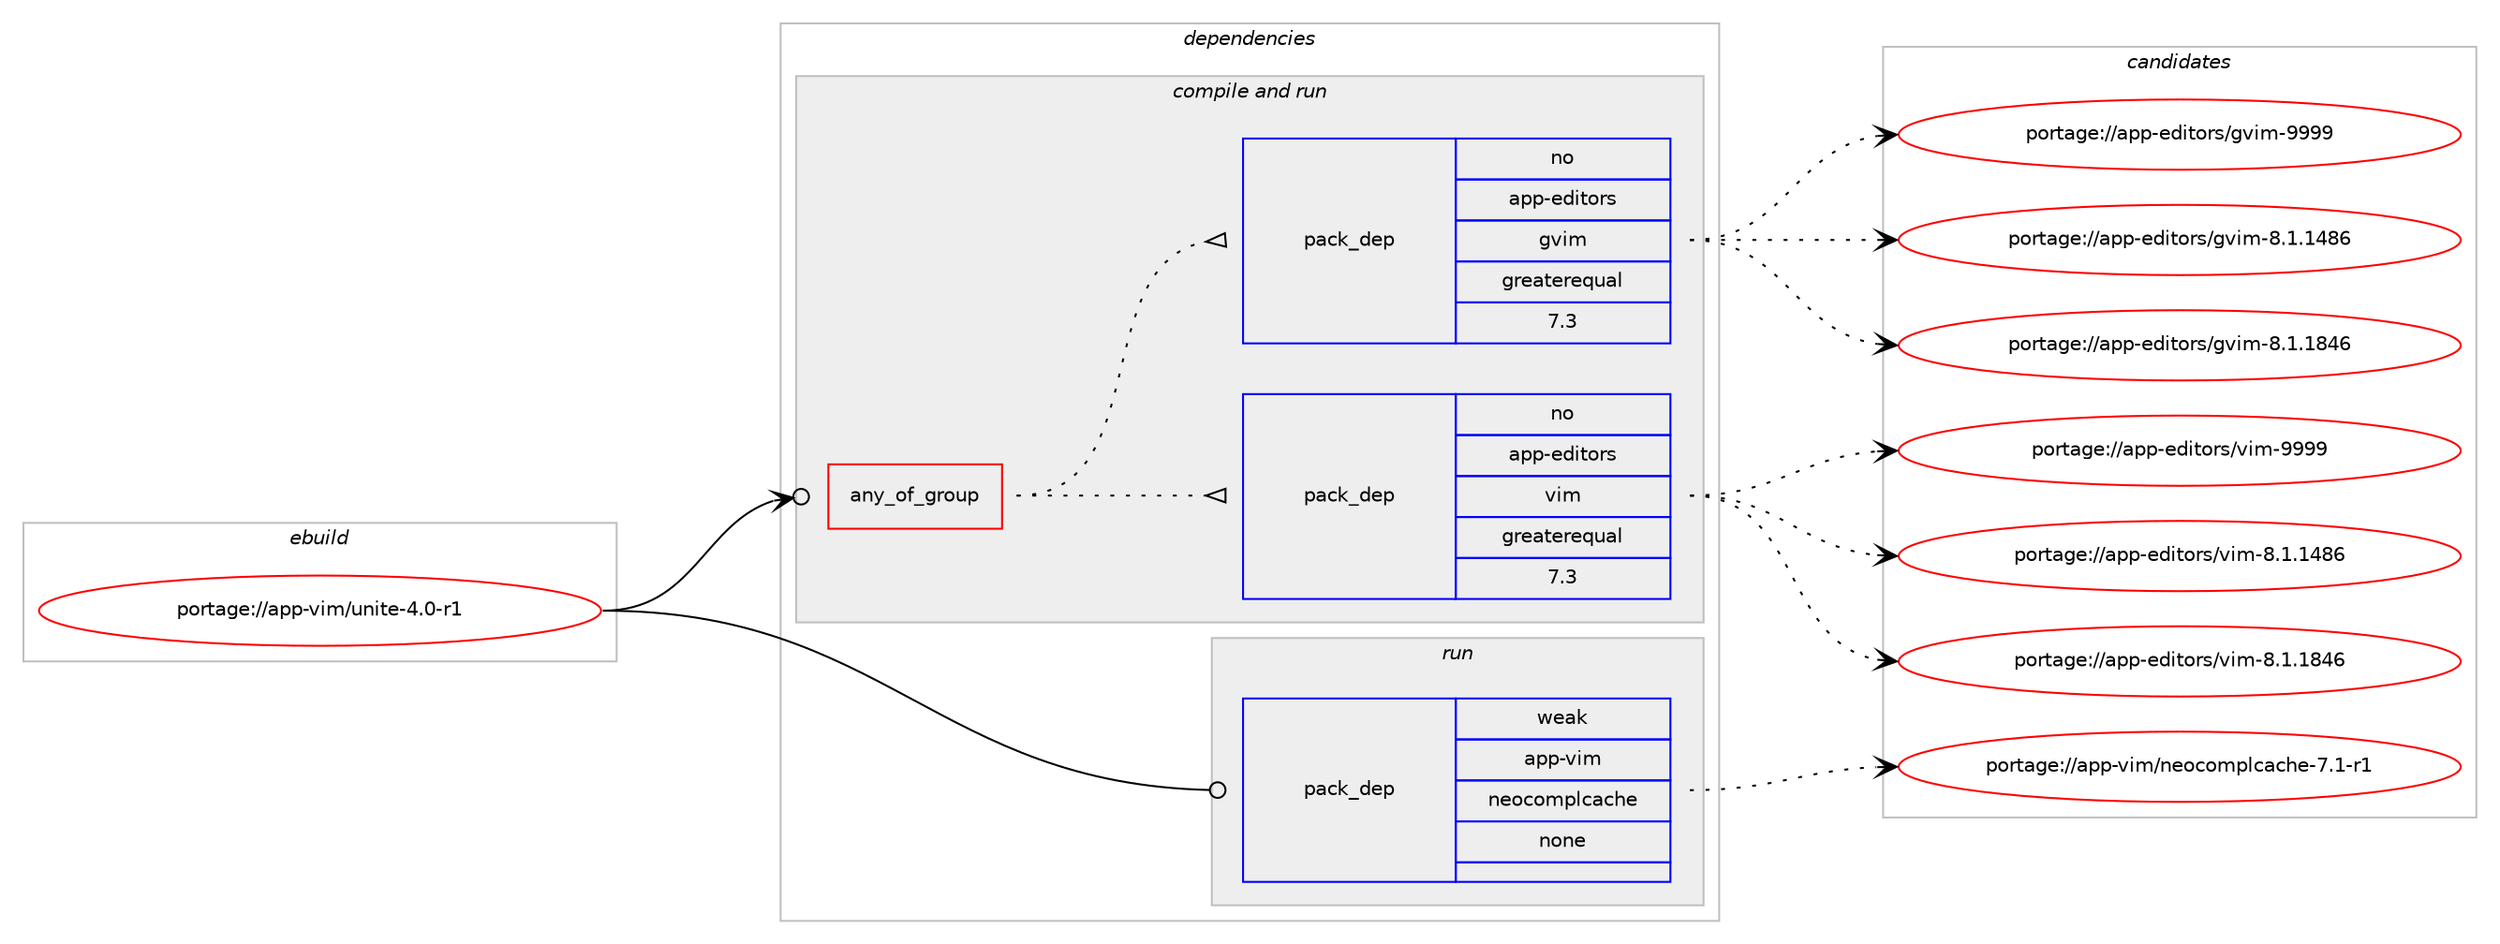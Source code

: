 digraph prolog {

# *************
# Graph options
# *************

newrank=true;
concentrate=true;
compound=true;
graph [rankdir=LR,fontname=Helvetica,fontsize=10,ranksep=1.5];#, ranksep=2.5, nodesep=0.2];
edge  [arrowhead=vee];
node  [fontname=Helvetica,fontsize=10];

# **********
# The ebuild
# **********

subgraph cluster_leftcol {
color=gray;
rank=same;
label=<<i>ebuild</i>>;
id [label="portage://app-vim/unite-4.0-r1", color=red, width=4, href="../app-vim/unite-4.0-r1.svg"];
}

# ****************
# The dependencies
# ****************

subgraph cluster_midcol {
color=gray;
label=<<i>dependencies</i>>;
subgraph cluster_compile {
fillcolor="#eeeeee";
style=filled;
label=<<i>compile</i>>;
}
subgraph cluster_compileandrun {
fillcolor="#eeeeee";
style=filled;
label=<<i>compile and run</i>>;
subgraph any1025 {
dependency49896 [label=<<TABLE BORDER="0" CELLBORDER="1" CELLSPACING="0" CELLPADDING="4"><TR><TD CELLPADDING="10">any_of_group</TD></TR></TABLE>>, shape=none, color=red];subgraph pack37132 {
dependency49897 [label=<<TABLE BORDER="0" CELLBORDER="1" CELLSPACING="0" CELLPADDING="4" WIDTH="220"><TR><TD ROWSPAN="6" CELLPADDING="30">pack_dep</TD></TR><TR><TD WIDTH="110">no</TD></TR><TR><TD>app-editors</TD></TR><TR><TD>vim</TD></TR><TR><TD>greaterequal</TD></TR><TR><TD>7.3</TD></TR></TABLE>>, shape=none, color=blue];
}
dependency49896:e -> dependency49897:w [weight=20,style="dotted",arrowhead="oinv"];
subgraph pack37133 {
dependency49898 [label=<<TABLE BORDER="0" CELLBORDER="1" CELLSPACING="0" CELLPADDING="4" WIDTH="220"><TR><TD ROWSPAN="6" CELLPADDING="30">pack_dep</TD></TR><TR><TD WIDTH="110">no</TD></TR><TR><TD>app-editors</TD></TR><TR><TD>gvim</TD></TR><TR><TD>greaterequal</TD></TR><TR><TD>7.3</TD></TR></TABLE>>, shape=none, color=blue];
}
dependency49896:e -> dependency49898:w [weight=20,style="dotted",arrowhead="oinv"];
}
id:e -> dependency49896:w [weight=20,style="solid",arrowhead="odotvee"];
}
subgraph cluster_run {
fillcolor="#eeeeee";
style=filled;
label=<<i>run</i>>;
subgraph pack37134 {
dependency49899 [label=<<TABLE BORDER="0" CELLBORDER="1" CELLSPACING="0" CELLPADDING="4" WIDTH="220"><TR><TD ROWSPAN="6" CELLPADDING="30">pack_dep</TD></TR><TR><TD WIDTH="110">weak</TD></TR><TR><TD>app-vim</TD></TR><TR><TD>neocomplcache</TD></TR><TR><TD>none</TD></TR><TR><TD></TD></TR></TABLE>>, shape=none, color=blue];
}
id:e -> dependency49899:w [weight=20,style="solid",arrowhead="odot"];
}
}

# **************
# The candidates
# **************

subgraph cluster_choices {
rank=same;
color=gray;
label=<<i>candidates</i>>;

subgraph choice37132 {
color=black;
nodesep=1;
choiceportage971121124510110010511611111411547118105109455646494649525654 [label="portage://app-editors/vim-8.1.1486", color=red, width=4,href="../app-editors/vim-8.1.1486.svg"];
choiceportage971121124510110010511611111411547118105109455646494649565254 [label="portage://app-editors/vim-8.1.1846", color=red, width=4,href="../app-editors/vim-8.1.1846.svg"];
choiceportage9711211245101100105116111114115471181051094557575757 [label="portage://app-editors/vim-9999", color=red, width=4,href="../app-editors/vim-9999.svg"];
dependency49897:e -> choiceportage971121124510110010511611111411547118105109455646494649525654:w [style=dotted,weight="100"];
dependency49897:e -> choiceportage971121124510110010511611111411547118105109455646494649565254:w [style=dotted,weight="100"];
dependency49897:e -> choiceportage9711211245101100105116111114115471181051094557575757:w [style=dotted,weight="100"];
}
subgraph choice37133 {
color=black;
nodesep=1;
choiceportage971121124510110010511611111411547103118105109455646494649525654 [label="portage://app-editors/gvim-8.1.1486", color=red, width=4,href="../app-editors/gvim-8.1.1486.svg"];
choiceportage971121124510110010511611111411547103118105109455646494649565254 [label="portage://app-editors/gvim-8.1.1846", color=red, width=4,href="../app-editors/gvim-8.1.1846.svg"];
choiceportage9711211245101100105116111114115471031181051094557575757 [label="portage://app-editors/gvim-9999", color=red, width=4,href="../app-editors/gvim-9999.svg"];
dependency49898:e -> choiceportage971121124510110010511611111411547103118105109455646494649525654:w [style=dotted,weight="100"];
dependency49898:e -> choiceportage971121124510110010511611111411547103118105109455646494649565254:w [style=dotted,weight="100"];
dependency49898:e -> choiceportage9711211245101100105116111114115471031181051094557575757:w [style=dotted,weight="100"];
}
subgraph choice37134 {
color=black;
nodesep=1;
choiceportage97112112451181051094711010111199111109112108999799104101455546494511449 [label="portage://app-vim/neocomplcache-7.1-r1", color=red, width=4,href="../app-vim/neocomplcache-7.1-r1.svg"];
dependency49899:e -> choiceportage97112112451181051094711010111199111109112108999799104101455546494511449:w [style=dotted,weight="100"];
}
}

}
